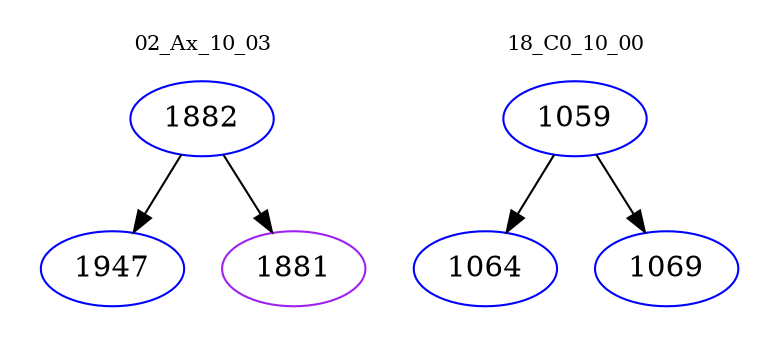 digraph{
subgraph cluster_0 {
color = white
label = "02_Ax_10_03";
fontsize=10;
T0_1882 [label="1882", color="blue"]
T0_1882 -> T0_1947 [color="black"]
T0_1947 [label="1947", color="blue"]
T0_1882 -> T0_1881 [color="black"]
T0_1881 [label="1881", color="purple"]
}
subgraph cluster_1 {
color = white
label = "18_C0_10_00";
fontsize=10;
T1_1059 [label="1059", color="blue"]
T1_1059 -> T1_1064 [color="black"]
T1_1064 [label="1064", color="blue"]
T1_1059 -> T1_1069 [color="black"]
T1_1069 [label="1069", color="blue"]
}
}
